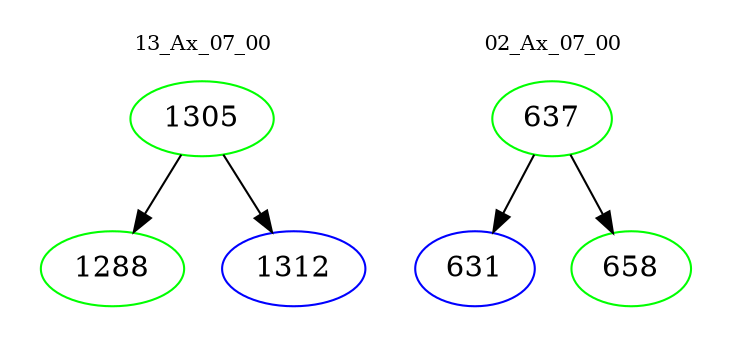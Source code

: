 digraph{
subgraph cluster_0 {
color = white
label = "13_Ax_07_00";
fontsize=10;
T0_1305 [label="1305", color="green"]
T0_1305 -> T0_1288 [color="black"]
T0_1288 [label="1288", color="green"]
T0_1305 -> T0_1312 [color="black"]
T0_1312 [label="1312", color="blue"]
}
subgraph cluster_1 {
color = white
label = "02_Ax_07_00";
fontsize=10;
T1_637 [label="637", color="green"]
T1_637 -> T1_631 [color="black"]
T1_631 [label="631", color="blue"]
T1_637 -> T1_658 [color="black"]
T1_658 [label="658", color="green"]
}
}
